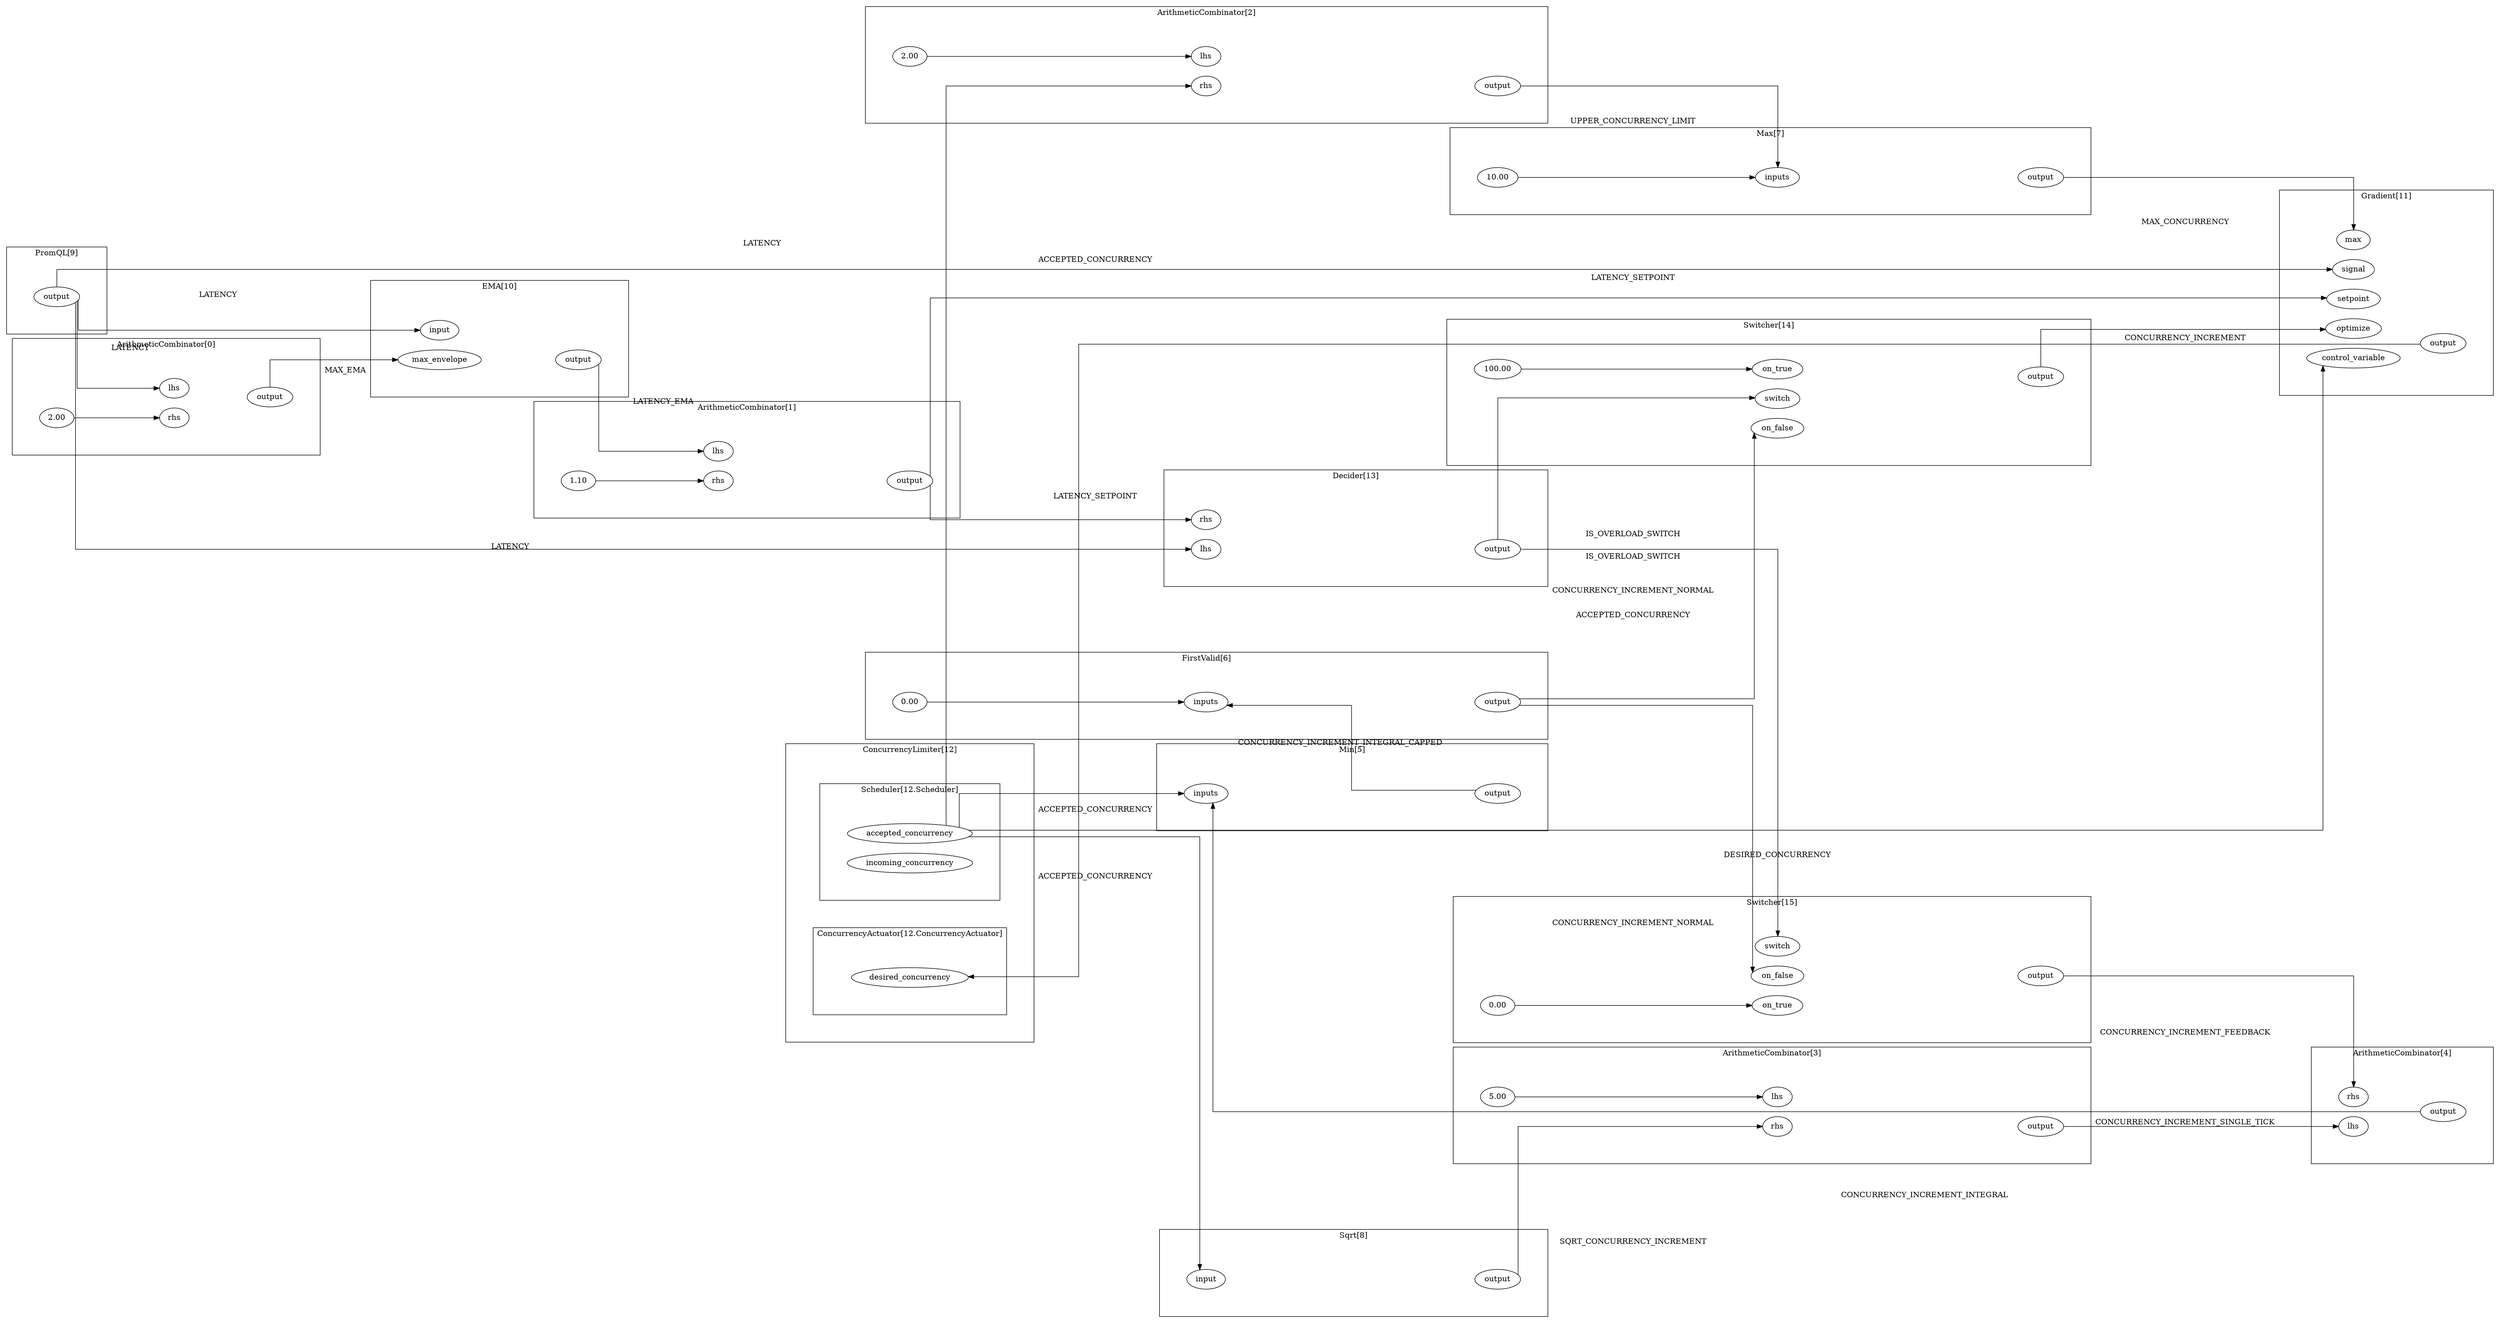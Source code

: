 digraph  {
	subgraph cluster_s1 {
		label="ArithmeticCombinator[0]";margin="50.0";
		n4[label="2.00"];
		n2[label="lhs"];
		n5[label="output"];
		n3[label="rhs"];
		n4->n3;
		n3->n5[style="invis"];
		{rank=same; n2;n3;};
		{rank=same; n5;};
		
	}
	subgraph cluster_s6 {
		label="ArithmeticCombinator[1]";margin="50.0";
		n9[label="1.10"];
		n7[label="lhs"];
		n10[label="output"];
		n8[label="rhs"];
		n9->n8;
		n8->n10[style="invis"];
		{rank=same; n7;n8;};
		{rank=same; n10;};
		
	}
	subgraph cluster_s11 {
		label="ArithmeticCombinator[2]";margin="50.0";
		n13[label="2.00"];
		n12[label="lhs"];
		n15[label="output"];
		n14[label="rhs"];
		n13->n12;
		n14->n15[style="invis"];
		{rank=same; n15;};
		{rank=same; n12;n14;};
		
	}
	subgraph cluster_s16 {
		label="ArithmeticCombinator[3]";margin="50.0";
		n18[label="5.00"];
		n17[label="lhs"];
		n20[label="output"];
		n19[label="rhs"];
		n18->n17;
		n19->n20[style="invis"];
		{rank=same; n20;};
		{rank=same; n17;n19;};
		
	}
	subgraph cluster_s21 {
		label="ArithmeticCombinator[4]";margin="50.0";
		n22[label="lhs"];
		n24[label="output"];
		n23[label="rhs"];
		n23->n24[style="invis"];
		{rank=same; n22;n23;};
		{rank=same; n24;};
		
	}
	subgraph cluster_s52 {
		subgraph cluster_s56 {
			label="ConcurrencyActuator[12.ConcurrencyActuator]";margin="50.0";
			n57[label="desired_concurrency"];
			{rank=same; n57;};
			
		}
		subgraph cluster_s53 {
			label="Scheduler[12.Scheduler]";margin="50.0";
			n54[label="accepted_concurrency"];
			n55[label="incoming_concurrency"];
			{rank=same; n54;n55;};
			
		}
		label="ConcurrencyLimiter[12]";margin="50.0";
		
	}
	subgraph cluster_s58 {
		label="Decider[13]";margin="50.0";
		n60[label="lhs"];
		n61[label="output"];
		n59[label="rhs"];
		n60->n61[style="invis"];
		{rank=same; n59;n60;};
		{rank=same; n61;};
		
	}
	subgraph cluster_s41 {
		label="EMA[10]";margin="50.0";
		n42[label="input"];
		n43[label="max_envelope"];
		n44[label="output"];
		n43->n44[style="invis"];
		{rank=same; n42;n43;};
		{rank=same; n44;};
		
	}
	subgraph cluster_s28 {
		label="FirstValid[6]";margin="50.0";
		n30[label="0.00"];
		n29[label="inputs"];
		n31[label="output"];
		n30->n29;
		n29->n31[style="invis"];
		{rank=same; n29;n29;};
		{rank=same; n31;};
		
	}
	subgraph cluster_s45 {
		label="Gradient[11]";margin="50.0";
		n47[label="control_variable"];
		n46[label="max"];
		n50[label="optimize"];
		n51[label="output"];
		n49[label="setpoint"];
		n48[label="signal"];
		n50->n51[style="invis"];
		{rank=same; n46;n47;n48;n49;n50;};
		{rank=same; n51;};
		
	}
	subgraph cluster_s32 {
		label="Max[7]";margin="50.0";
		n34[label="10.00"];
		n33[label="inputs"];
		n35[label="output"];
		n34->n33;
		n33->n35[style="invis"];
		{rank=same; n33;n33;};
		{rank=same; n35;};
		
	}
	subgraph cluster_s25 {
		label="Min[5]";margin="50.0";
		n26[label="inputs"];
		n27[label="output"];
		n26->n27[style="invis"];
		{rank=same; n27;};
		{rank=same; n26;n26;};
		
	}
	subgraph cluster_s39 {
		label="PromQL[9]";margin="50.0";
		n40[label="output"];
		{rank=same; n40;};
		
	}
	subgraph cluster_s36 {
		label="Sqrt[8]";margin="50.0";
		n37[label="input"];
		n38[label="output"];
		n37->n38[style="invis"];
		{rank=same; n37;};
		{rank=same; n38;};
		
	}
	subgraph cluster_s62 {
		label="Switcher[14]";margin="50.0";
		n64[label="100.00"];
		n65[label="on_false"];
		n63[label="on_true"];
		n67[label="output"];
		n66[label="switch"];
		n64->n63;
		n66->n67[style="invis"];
		{rank=same; n63;n65;n66;};
		{rank=same; n67;};
		
	}
	subgraph cluster_s68 {
		label="Switcher[15]";margin="50.0";
		n70[label="0.00"];
		n71[label="on_false"];
		n69[label="on_true"];
		n73[label="output"];
		n72[label="switch"];
		n70->n69;
		n72->n73[style="invis"];
		{rank=same; n69;n71;n72;};
		{rank=same; n73;};
		
	}
	rankdir="LR";splines="ortho";
	n54->n14[label="ACCEPTED_CONCURRENCY"];
	n54->n26[label="ACCEPTED_CONCURRENCY"];
	n54->n37[label="ACCEPTED_CONCURRENCY"];
	n54->n47[label="ACCEPTED_CONCURRENCY"];
	n5->n43[label="MAX_EMA"];
	n15->n33[label="UPPER_CONCURRENCY_LIMIT"];
	n31->n65[label="CONCURRENCY_INCREMENT_NORMAL"];
	n31->n71[label="CONCURRENCY_INCREMENT_NORMAL"];
	n67->n50[label="CONCURRENCY_INCREMENT"];
	n20->n22[label="CONCURRENCY_INCREMENT_SINGLE_TICK"];
	n24->n26[label="CONCURRENCY_INCREMENT_INTEGRAL"];
	n38->n19[label="SQRT_CONCURRENCY_INCREMENT"];
	n27->n29[label="CONCURRENCY_INCREMENT_INTEGRAL_CAPPED"];
	n35->n46[label="MAX_CONCURRENCY"];
	n40->n2[label="LATENCY"];
	n40->n42[label="LATENCY"];
	n40->n48[label="LATENCY"];
	n40->n60[label="LATENCY"];
	n44->n7[label="LATENCY_EMA"];
	n73->n23[label="CONCURRENCY_INCREMENT_FEEDBACK"];
	n10->n49[label="LATENCY_SETPOINT"];
	n10->n59[label="LATENCY_SETPOINT"];
	n51->n57[label="DESIRED_CONCURRENCY"];
	n61->n66[label="IS_OVERLOAD_SWITCH"];
	n61->n72[label="IS_OVERLOAD_SWITCH"];
	
}
